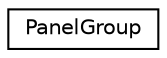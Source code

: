 digraph "Graphical Class Hierarchy"
{
 // LATEX_PDF_SIZE
  edge [fontname="Helvetica",fontsize="10",labelfontname="Helvetica",labelfontsize="10"];
  node [fontname="Helvetica",fontsize="10",shape=record];
  rankdir="LR";
  Node0 [label="PanelGroup",height=0.2,width=0.4,color="black", fillcolor="white", style="filled",URL="$classPanelGroup.html",tooltip=" "];
}

